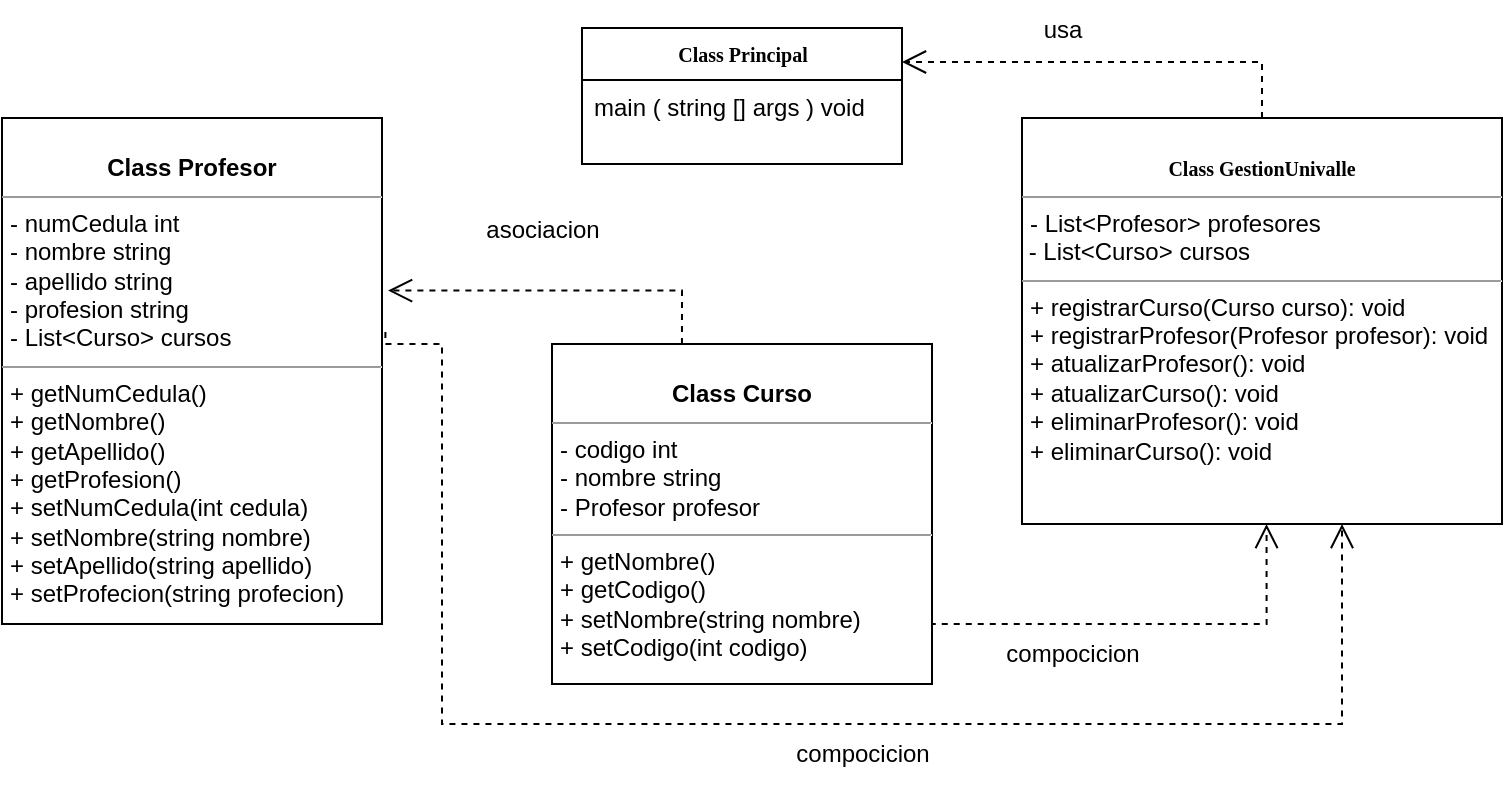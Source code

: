 <mxfile version="26.0.16">
  <diagram name="Page-1" id="c4acf3e9-155e-7222-9cf6-157b1a14988f">
    <mxGraphModel dx="989" dy="577" grid="1" gridSize="10" guides="1" tooltips="1" connect="1" arrows="1" fold="1" page="1" pageScale="1" pageWidth="850" pageHeight="1100" background="none" math="0" shadow="0">
      <root>
        <mxCell id="0" />
        <mxCell id="1" parent="0" />
        <mxCell id="17acba5748e5396b-20" value="&lt;b&gt;Class Principal&lt;/b&gt;" style="swimlane;html=1;fontStyle=0;childLayout=stackLayout;horizontal=1;startSize=26;fillColor=none;horizontalStack=0;resizeParent=1;resizeLast=0;collapsible=1;marginBottom=0;swimlaneFillColor=#ffffff;rounded=0;shadow=0;comic=0;labelBackgroundColor=none;strokeWidth=1;fontFamily=Verdana;fontSize=10;align=center;" parent="1" vertex="1">
          <mxGeometry x="350" y="42" width="160" height="68" as="geometry" />
        </mxCell>
        <mxCell id="17acba5748e5396b-21" value="main ( string [] args ) void" style="text;html=1;strokeColor=none;fillColor=none;align=left;verticalAlign=top;spacingLeft=4;spacingRight=4;whiteSpace=wrap;overflow=hidden;rotatable=0;points=[[0,0.5],[1,0.5]];portConstraint=eastwest;" parent="17acba5748e5396b-20" vertex="1">
          <mxGeometry y="26" width="160" height="26" as="geometry" />
        </mxCell>
        <mxCell id="5d2195bd80daf111-15" value="&lt;p style=&quot;margin:0px;margin-top:4px;text-align:center;&quot;&gt;&lt;br&gt;&lt;b&gt;Class Curso&lt;/b&gt;&lt;/p&gt;&lt;hr size=&quot;1&quot;&gt;&lt;p style=&quot;margin:0px;margin-left:4px;&quot;&gt;- codigo int&lt;/p&gt;&lt;p style=&quot;margin:0px;margin-left:4px;&quot;&gt;- nombre string&lt;br&gt;- Profesor profesor&lt;/p&gt;&lt;hr size=&quot;1&quot;&gt;&lt;p style=&quot;margin:0px;margin-left:4px;&quot;&gt;+ getNombre()&lt;/p&gt;&lt;p style=&quot;margin:0px;margin-left:4px;&quot;&gt;+ getCodigo()&lt;br&gt;+ setNombre(string nombre)&lt;/p&gt;&lt;p style=&quot;margin:0px;margin-left:4px;&quot;&gt;+ setCodigo(int codigo)&lt;/p&gt;" style="verticalAlign=top;align=left;overflow=fill;fontSize=12;fontFamily=Helvetica;html=1;rounded=0;shadow=0;comic=0;labelBackgroundColor=none;strokeWidth=1" parent="1" vertex="1">
          <mxGeometry x="335" y="200" width="190" height="170" as="geometry" />
        </mxCell>
        <mxCell id="5d2195bd80daf111-18" value="&lt;p style=&quot;margin:0px;margin-top:4px;text-align:center;&quot;&gt;&lt;br&gt;&lt;b&gt;Class Profesor&lt;/b&gt;&lt;/p&gt;&lt;hr size=&quot;1&quot;&gt;&lt;p style=&quot;margin:0px;margin-left:4px;&quot;&gt;- numCedula int&lt;br&gt;- nombre string&lt;/p&gt;&lt;p style=&quot;margin:0px;margin-left:4px;&quot;&gt;- apellido string&lt;/p&gt;&lt;p style=&quot;margin:0px;margin-left:4px;&quot;&gt;- profesion string&lt;/p&gt;&lt;p style=&quot;margin:0px;margin-left:4px;&quot;&gt;- List&amp;lt;Curso&amp;gt; cursos&lt;/p&gt;&lt;hr size=&quot;1&quot;&gt;&lt;p style=&quot;margin:0px;margin-left:4px;&quot;&gt;+ getNumCedula()&lt;br&gt;+ getNombre()&lt;/p&gt;&lt;p style=&quot;margin:0px;margin-left:4px;&quot;&gt;+ getApellido()&lt;/p&gt;&lt;p style=&quot;margin:0px;margin-left:4px;&quot;&gt;+ getProfesion()&lt;/p&gt;&lt;p style=&quot;margin:0px;margin-left:4px;&quot;&gt;+ setNumCedula(int cedula)&lt;/p&gt;&lt;p style=&quot;margin:0px;margin-left:4px;&quot;&gt;+ setNombre(string nombre)&lt;/p&gt;&lt;p style=&quot;margin:0px;margin-left:4px;&quot;&gt;+ setApellido(string apellido)&lt;/p&gt;&lt;p style=&quot;margin:0px;margin-left:4px;&quot;&gt;+ setProfecion(string profecion)&lt;/p&gt;" style="verticalAlign=top;align=left;overflow=fill;fontSize=12;fontFamily=Helvetica;html=1;rounded=0;shadow=0;comic=0;labelBackgroundColor=none;strokeWidth=1" parent="1" vertex="1">
          <mxGeometry x="60" y="87" width="190" height="253" as="geometry" />
        </mxCell>
        <mxCell id="5d2195bd80daf111-10" value="&lt;p style=&quot;margin:0px;margin-top:4px;text-align:center;&quot;&gt;&lt;br&gt;&lt;span style=&quot;font-family: Verdana; font-size: 10px;&quot;&gt;&lt;b&gt;Class GestionUnivalle&lt;/b&gt;&lt;/span&gt;&lt;/p&gt;&lt;hr size=&quot;1&quot;&gt;&lt;p style=&quot;margin:0px;margin-left:4px;&quot;&gt;&lt;span style=&quot;text-wrap-mode: wrap;&quot;&gt;- List&amp;lt;Profesor&amp;gt;&amp;nbsp;&lt;/span&gt;&lt;span style=&quot;text-wrap-mode: wrap; background-color: transparent; color: light-dark(rgb(0, 0, 0), rgb(255, 255, 255));&quot;&gt;profesores&lt;/span&gt;&lt;/p&gt;&lt;div style=&quot;text-wrap-mode: wrap;&quot;&gt;&amp;nbsp;- List&amp;lt;Curso&amp;gt;&amp;nbsp;&lt;span style=&quot;background-color: transparent; color: light-dark(rgb(0, 0, 0), rgb(255, 255, 255));&quot;&gt;cursos&lt;/span&gt;&lt;/div&gt;&lt;hr size=&quot;1&quot;&gt;&lt;p style=&quot;margin:0px;margin-left:4px;&quot;&gt;+ registrarCurso(Curso curso): void&lt;br&gt;+ registrarProfesor(Profesor profesor): void&lt;/p&gt;&lt;p style=&quot;margin:0px;margin-left:4px;&quot;&gt;+ atualizarProfesor(): void&lt;/p&gt;&lt;p style=&quot;margin:0px;margin-left:4px;&quot;&gt;+ atualizarCurso(): void&lt;/p&gt;&lt;p style=&quot;margin:0px;margin-left:4px;&quot;&gt;+ eliminarProfesor(): void&lt;/p&gt;&lt;p style=&quot;margin:0px;margin-left:4px;&quot;&gt;+ eliminarCurso(): void&lt;/p&gt;" style="verticalAlign=top;align=left;overflow=fill;fontSize=12;fontFamily=Helvetica;html=1;rounded=0;shadow=0;comic=0;labelBackgroundColor=none;strokeWidth=1" parent="1" vertex="1">
          <mxGeometry x="570" y="87" width="240" height="203" as="geometry" />
        </mxCell>
        <mxCell id="2C0Qg4rlATAkkoS5O1uD-4" style="edgeStyle=orthogonalEdgeStyle;rounded=0;html=1;dashed=1;labelBackgroundColor=none;startFill=0;endArrow=open;endFill=0;endSize=10;fontFamily=Verdana;fontSize=10;exitX=0.5;exitY=0;exitDx=0;exitDy=0;entryX=1;entryY=0.25;entryDx=0;entryDy=0;" edge="1" parent="1" source="5d2195bd80daf111-10" target="17acba5748e5396b-20">
          <mxGeometry relative="1" as="geometry">
            <Array as="points">
              <mxPoint x="690" y="59" />
            </Array>
            <mxPoint x="500.0" y="-263.034" as="sourcePoint" />
            <mxPoint x="560" y="40" as="targetPoint" />
          </mxGeometry>
        </mxCell>
        <mxCell id="2C0Qg4rlATAkkoS5O1uD-5" style="edgeStyle=orthogonalEdgeStyle;rounded=0;html=1;dashed=1;labelBackgroundColor=none;startFill=0;endArrow=open;endFill=0;endSize=10;fontFamily=Verdana;fontSize=10;exitX=0.988;exitY=0.817;exitDx=0;exitDy=0;entryX=0.5;entryY=1;entryDx=0;entryDy=0;exitPerimeter=0;" edge="1" parent="1">
          <mxGeometry relative="1" as="geometry">
            <Array as="points">
              <mxPoint x="525.28" y="340.03" />
              <mxPoint x="692.28" y="340.03" />
            </Array>
            <mxPoint x="525.0" y="338.92" as="sourcePoint" />
            <mxPoint x="692.28" y="290.03" as="targetPoint" />
          </mxGeometry>
        </mxCell>
        <mxCell id="2C0Qg4rlATAkkoS5O1uD-6" style="edgeStyle=orthogonalEdgeStyle;rounded=0;html=1;dashed=1;labelBackgroundColor=none;startFill=0;endArrow=open;endFill=0;endSize=10;fontFamily=Verdana;fontSize=10;exitX=1.009;exitY=0.423;exitDx=0;exitDy=0;exitPerimeter=0;" edge="1" parent="1" source="5d2195bd80daf111-18">
          <mxGeometry relative="1" as="geometry">
            <Array as="points">
              <mxPoint x="252" y="200" />
              <mxPoint x="280" y="200" />
              <mxPoint x="280" y="390" />
              <mxPoint x="730" y="390" />
            </Array>
            <mxPoint x="170" y="340" as="sourcePoint" />
            <mxPoint x="730" y="290" as="targetPoint" />
          </mxGeometry>
        </mxCell>
        <mxCell id="2C0Qg4rlATAkkoS5O1uD-8" value="compocicion" style="text;html=1;align=center;verticalAlign=middle;resizable=0;points=[];autosize=1;strokeColor=none;fillColor=none;" vertex="1" parent="1">
          <mxGeometry x="550" y="340" width="90" height="30" as="geometry" />
        </mxCell>
        <mxCell id="2C0Qg4rlATAkkoS5O1uD-9" value="compocicion" style="text;html=1;align=center;verticalAlign=middle;resizable=0;points=[];autosize=1;strokeColor=none;fillColor=none;" vertex="1" parent="1">
          <mxGeometry x="445" y="390" width="90" height="30" as="geometry" />
        </mxCell>
        <mxCell id="2C0Qg4rlATAkkoS5O1uD-11" value="usa" style="text;html=1;align=center;verticalAlign=middle;resizable=0;points=[];autosize=1;strokeColor=none;fillColor=none;" vertex="1" parent="1">
          <mxGeometry x="570" y="28" width="40" height="30" as="geometry" />
        </mxCell>
        <mxCell id="2C0Qg4rlATAkkoS5O1uD-12" style="rounded=0;html=1;dashed=1;labelBackgroundColor=none;startFill=0;endArrow=open;endFill=0;endSize=10;fontFamily=Verdana;fontSize=10;exitX=0.342;exitY=0;exitDx=0;exitDy=0;exitPerimeter=0;entryX=1.016;entryY=0.341;entryDx=0;entryDy=0;entryPerimeter=0;edgeStyle=orthogonalEdgeStyle;" edge="1" parent="1" source="5d2195bd80daf111-15" target="5d2195bd80daf111-18">
          <mxGeometry relative="1" as="geometry">
            <mxPoint x="620" y="480" as="sourcePoint" />
            <mxPoint x="140" y="420" as="targetPoint" />
          </mxGeometry>
        </mxCell>
        <mxCell id="2C0Qg4rlATAkkoS5O1uD-13" value="asociacion" style="text;html=1;align=center;verticalAlign=middle;resizable=0;points=[];autosize=1;strokeColor=none;fillColor=none;" vertex="1" parent="1">
          <mxGeometry x="290" y="128" width="80" height="30" as="geometry" />
        </mxCell>
      </root>
    </mxGraphModel>
  </diagram>
</mxfile>
